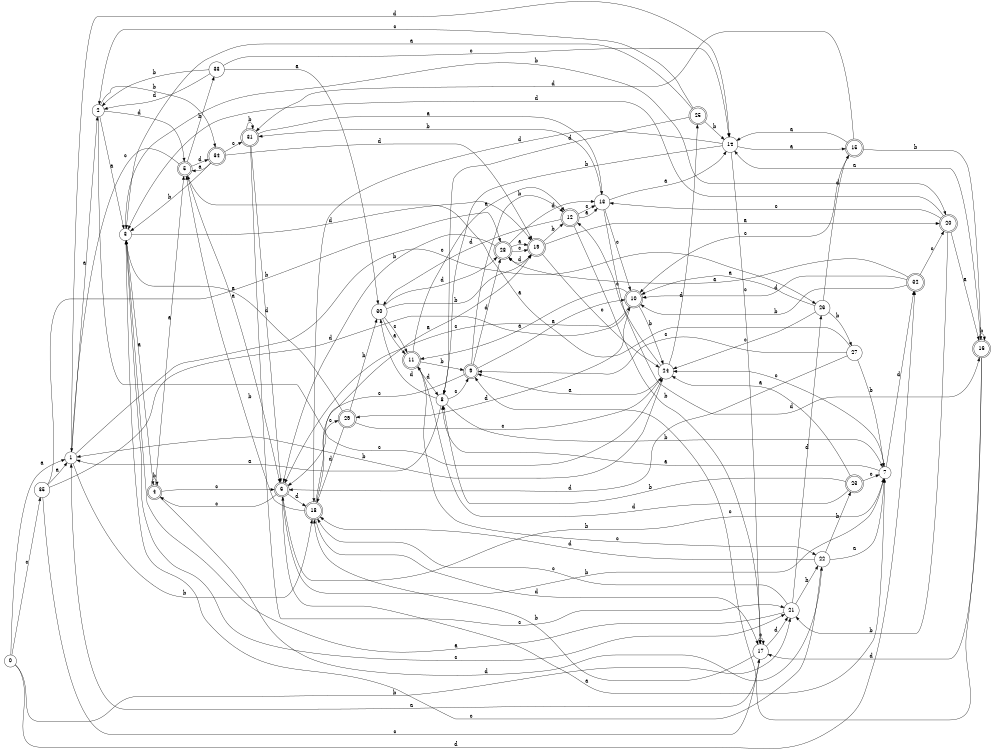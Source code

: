 digraph n29_7 {
__start0 [label="" shape="none"];

rankdir=LR;
size="8,5";

s0 [style="filled", color="black", fillcolor="white" shape="circle", label="0"];
s1 [style="filled", color="black", fillcolor="white" shape="circle", label="1"];
s2 [style="filled", color="black", fillcolor="white" shape="circle", label="2"];
s3 [style="filled", color="black", fillcolor="white" shape="circle", label="3"];
s4 [style="rounded,filled", color="black", fillcolor="white" shape="doublecircle", label="4"];
s5 [style="rounded,filled", color="black", fillcolor="white" shape="doublecircle", label="5"];
s6 [style="rounded,filled", color="black", fillcolor="white" shape="doublecircle", label="6"];
s7 [style="filled", color="black", fillcolor="white" shape="circle", label="7"];
s8 [style="filled", color="black", fillcolor="white" shape="circle", label="8"];
s9 [style="rounded,filled", color="black", fillcolor="white" shape="doublecircle", label="9"];
s10 [style="rounded,filled", color="black", fillcolor="white" shape="doublecircle", label="10"];
s11 [style="rounded,filled", color="black", fillcolor="white" shape="doublecircle", label="11"];
s12 [style="rounded,filled", color="black", fillcolor="white" shape="doublecircle", label="12"];
s13 [style="filled", color="black", fillcolor="white" shape="circle", label="13"];
s14 [style="filled", color="black", fillcolor="white" shape="circle", label="14"];
s15 [style="rounded,filled", color="black", fillcolor="white" shape="doublecircle", label="15"];
s16 [style="rounded,filled", color="black", fillcolor="white" shape="doublecircle", label="16"];
s17 [style="filled", color="black", fillcolor="white" shape="circle", label="17"];
s18 [style="rounded,filled", color="black", fillcolor="white" shape="doublecircle", label="18"];
s19 [style="rounded,filled", color="black", fillcolor="white" shape="doublecircle", label="19"];
s20 [style="rounded,filled", color="black", fillcolor="white" shape="doublecircle", label="20"];
s21 [style="filled", color="black", fillcolor="white" shape="circle", label="21"];
s22 [style="filled", color="black", fillcolor="white" shape="circle", label="22"];
s23 [style="rounded,filled", color="black", fillcolor="white" shape="doublecircle", label="23"];
s24 [style="filled", color="black", fillcolor="white" shape="circle", label="24"];
s25 [style="rounded,filled", color="black", fillcolor="white" shape="doublecircle", label="25"];
s26 [style="filled", color="black", fillcolor="white" shape="circle", label="26"];
s27 [style="filled", color="black", fillcolor="white" shape="circle", label="27"];
s28 [style="rounded,filled", color="black", fillcolor="white" shape="doublecircle", label="28"];
s29 [style="rounded,filled", color="black", fillcolor="white" shape="doublecircle", label="29"];
s30 [style="filled", color="black", fillcolor="white" shape="circle", label="30"];
s31 [style="rounded,filled", color="black", fillcolor="white" shape="doublecircle", label="31"];
s32 [style="rounded,filled", color="black", fillcolor="white" shape="doublecircle", label="32"];
s33 [style="filled", color="black", fillcolor="white" shape="circle", label="33"];
s34 [style="rounded,filled", color="black", fillcolor="white" shape="doublecircle", label="34"];
s35 [style="filled", color="black", fillcolor="white" shape="circle", label="35"];
s0 -> s1 [label="a"];
s0 -> s21 [label="b"];
s0 -> s35 [label="c"];
s0 -> s32 [label="d"];
s1 -> s2 [label="a"];
s1 -> s18 [label="b"];
s1 -> s26 [label="c"];
s1 -> s14 [label="d"];
s2 -> s3 [label="a"];
s2 -> s34 [label="b"];
s2 -> s24 [label="c"];
s2 -> s5 [label="d"];
s3 -> s4 [label="a"];
s3 -> s20 [label="b"];
s3 -> s21 [label="c"];
s3 -> s19 [label="d"];
s4 -> s5 [label="a"];
s4 -> s4 [label="b"];
s4 -> s6 [label="c"];
s4 -> s22 [label="d"];
s5 -> s6 [label="a"];
s5 -> s33 [label="b"];
s5 -> s1 [label="c"];
s5 -> s34 [label="d"];
s6 -> s7 [label="a"];
s6 -> s7 [label="b"];
s6 -> s4 [label="c"];
s6 -> s18 [label="d"];
s7 -> s8 [label="a"];
s7 -> s6 [label="b"];
s7 -> s24 [label="c"];
s7 -> s32 [label="d"];
s8 -> s1 [label="a"];
s8 -> s7 [label="b"];
s8 -> s9 [label="c"];
s8 -> s30 [label="d"];
s9 -> s10 [label="a"];
s9 -> s12 [label="b"];
s9 -> s6 [label="c"];
s9 -> s28 [label="d"];
s10 -> s11 [label="a"];
s10 -> s24 [label="b"];
s10 -> s6 [label="c"];
s10 -> s29 [label="d"];
s11 -> s12 [label="a"];
s11 -> s9 [label="b"];
s11 -> s22 [label="c"];
s11 -> s8 [label="d"];
s12 -> s13 [label="a"];
s12 -> s17 [label="b"];
s12 -> s13 [label="c"];
s12 -> s30 [label="d"];
s13 -> s14 [label="a"];
s13 -> s31 [label="b"];
s13 -> s10 [label="c"];
s13 -> s16 [label="d"];
s14 -> s15 [label="a"];
s14 -> s8 [label="b"];
s14 -> s17 [label="c"];
s14 -> s18 [label="d"];
s15 -> s14 [label="a"];
s15 -> s16 [label="b"];
s15 -> s10 [label="c"];
s15 -> s31 [label="d"];
s16 -> s14 [label="a"];
s16 -> s16 [label="b"];
s16 -> s9 [label="c"];
s16 -> s17 [label="d"];
s17 -> s1 [label="a"];
s17 -> s18 [label="b"];
s17 -> s17 [label="c"];
s17 -> s21 [label="d"];
s18 -> s19 [label="a"];
s18 -> s5 [label="b"];
s18 -> s29 [label="c"];
s18 -> s17 [label="d"];
s19 -> s20 [label="a"];
s19 -> s12 [label="b"];
s19 -> s24 [label="c"];
s19 -> s28 [label="d"];
s20 -> s16 [label="a"];
s20 -> s21 [label="b"];
s20 -> s13 [label="c"];
s20 -> s3 [label="d"];
s21 -> s3 [label="a"];
s21 -> s22 [label="b"];
s21 -> s18 [label="c"];
s21 -> s26 [label="d"];
s22 -> s7 [label="a"];
s22 -> s23 [label="b"];
s22 -> s3 [label="c"];
s22 -> s18 [label="d"];
s23 -> s24 [label="a"];
s23 -> s8 [label="b"];
s23 -> s7 [label="c"];
s23 -> s11 [label="d"];
s24 -> s9 [label="a"];
s24 -> s1 [label="b"];
s24 -> s12 [label="c"];
s24 -> s25 [label="d"];
s25 -> s3 [label="a"];
s25 -> s14 [label="b"];
s25 -> s2 [label="c"];
s25 -> s8 [label="d"];
s26 -> s10 [label="a"];
s26 -> s27 [label="b"];
s26 -> s24 [label="c"];
s26 -> s15 [label="d"];
s27 -> s5 [label="a"];
s27 -> s7 [label="b"];
s27 -> s9 [label="c"];
s27 -> s6 [label="d"];
s28 -> s19 [label="a"];
s28 -> s6 [label="b"];
s28 -> s19 [label="c"];
s28 -> s13 [label="d"];
s29 -> s3 [label="a"];
s29 -> s30 [label="b"];
s29 -> s24 [label="c"];
s29 -> s18 [label="d"];
s30 -> s11 [label="a"];
s30 -> s19 [label="b"];
s30 -> s11 [label="c"];
s30 -> s28 [label="d"];
s31 -> s13 [label="a"];
s31 -> s31 [label="b"];
s31 -> s21 [label="c"];
s31 -> s6 [label="d"];
s32 -> s28 [label="a"];
s32 -> s10 [label="b"];
s32 -> s20 [label="c"];
s32 -> s10 [label="d"];
s33 -> s30 [label="a"];
s33 -> s2 [label="b"];
s33 -> s14 [label="c"];
s33 -> s2 [label="d"];
s34 -> s5 [label="a"];
s34 -> s3 [label="b"];
s34 -> s31 [label="c"];
s34 -> s19 [label="d"];
s35 -> s1 [label="a"];
s35 -> s28 [label="b"];
s35 -> s17 [label="c"];
s35 -> s10 [label="d"];

}